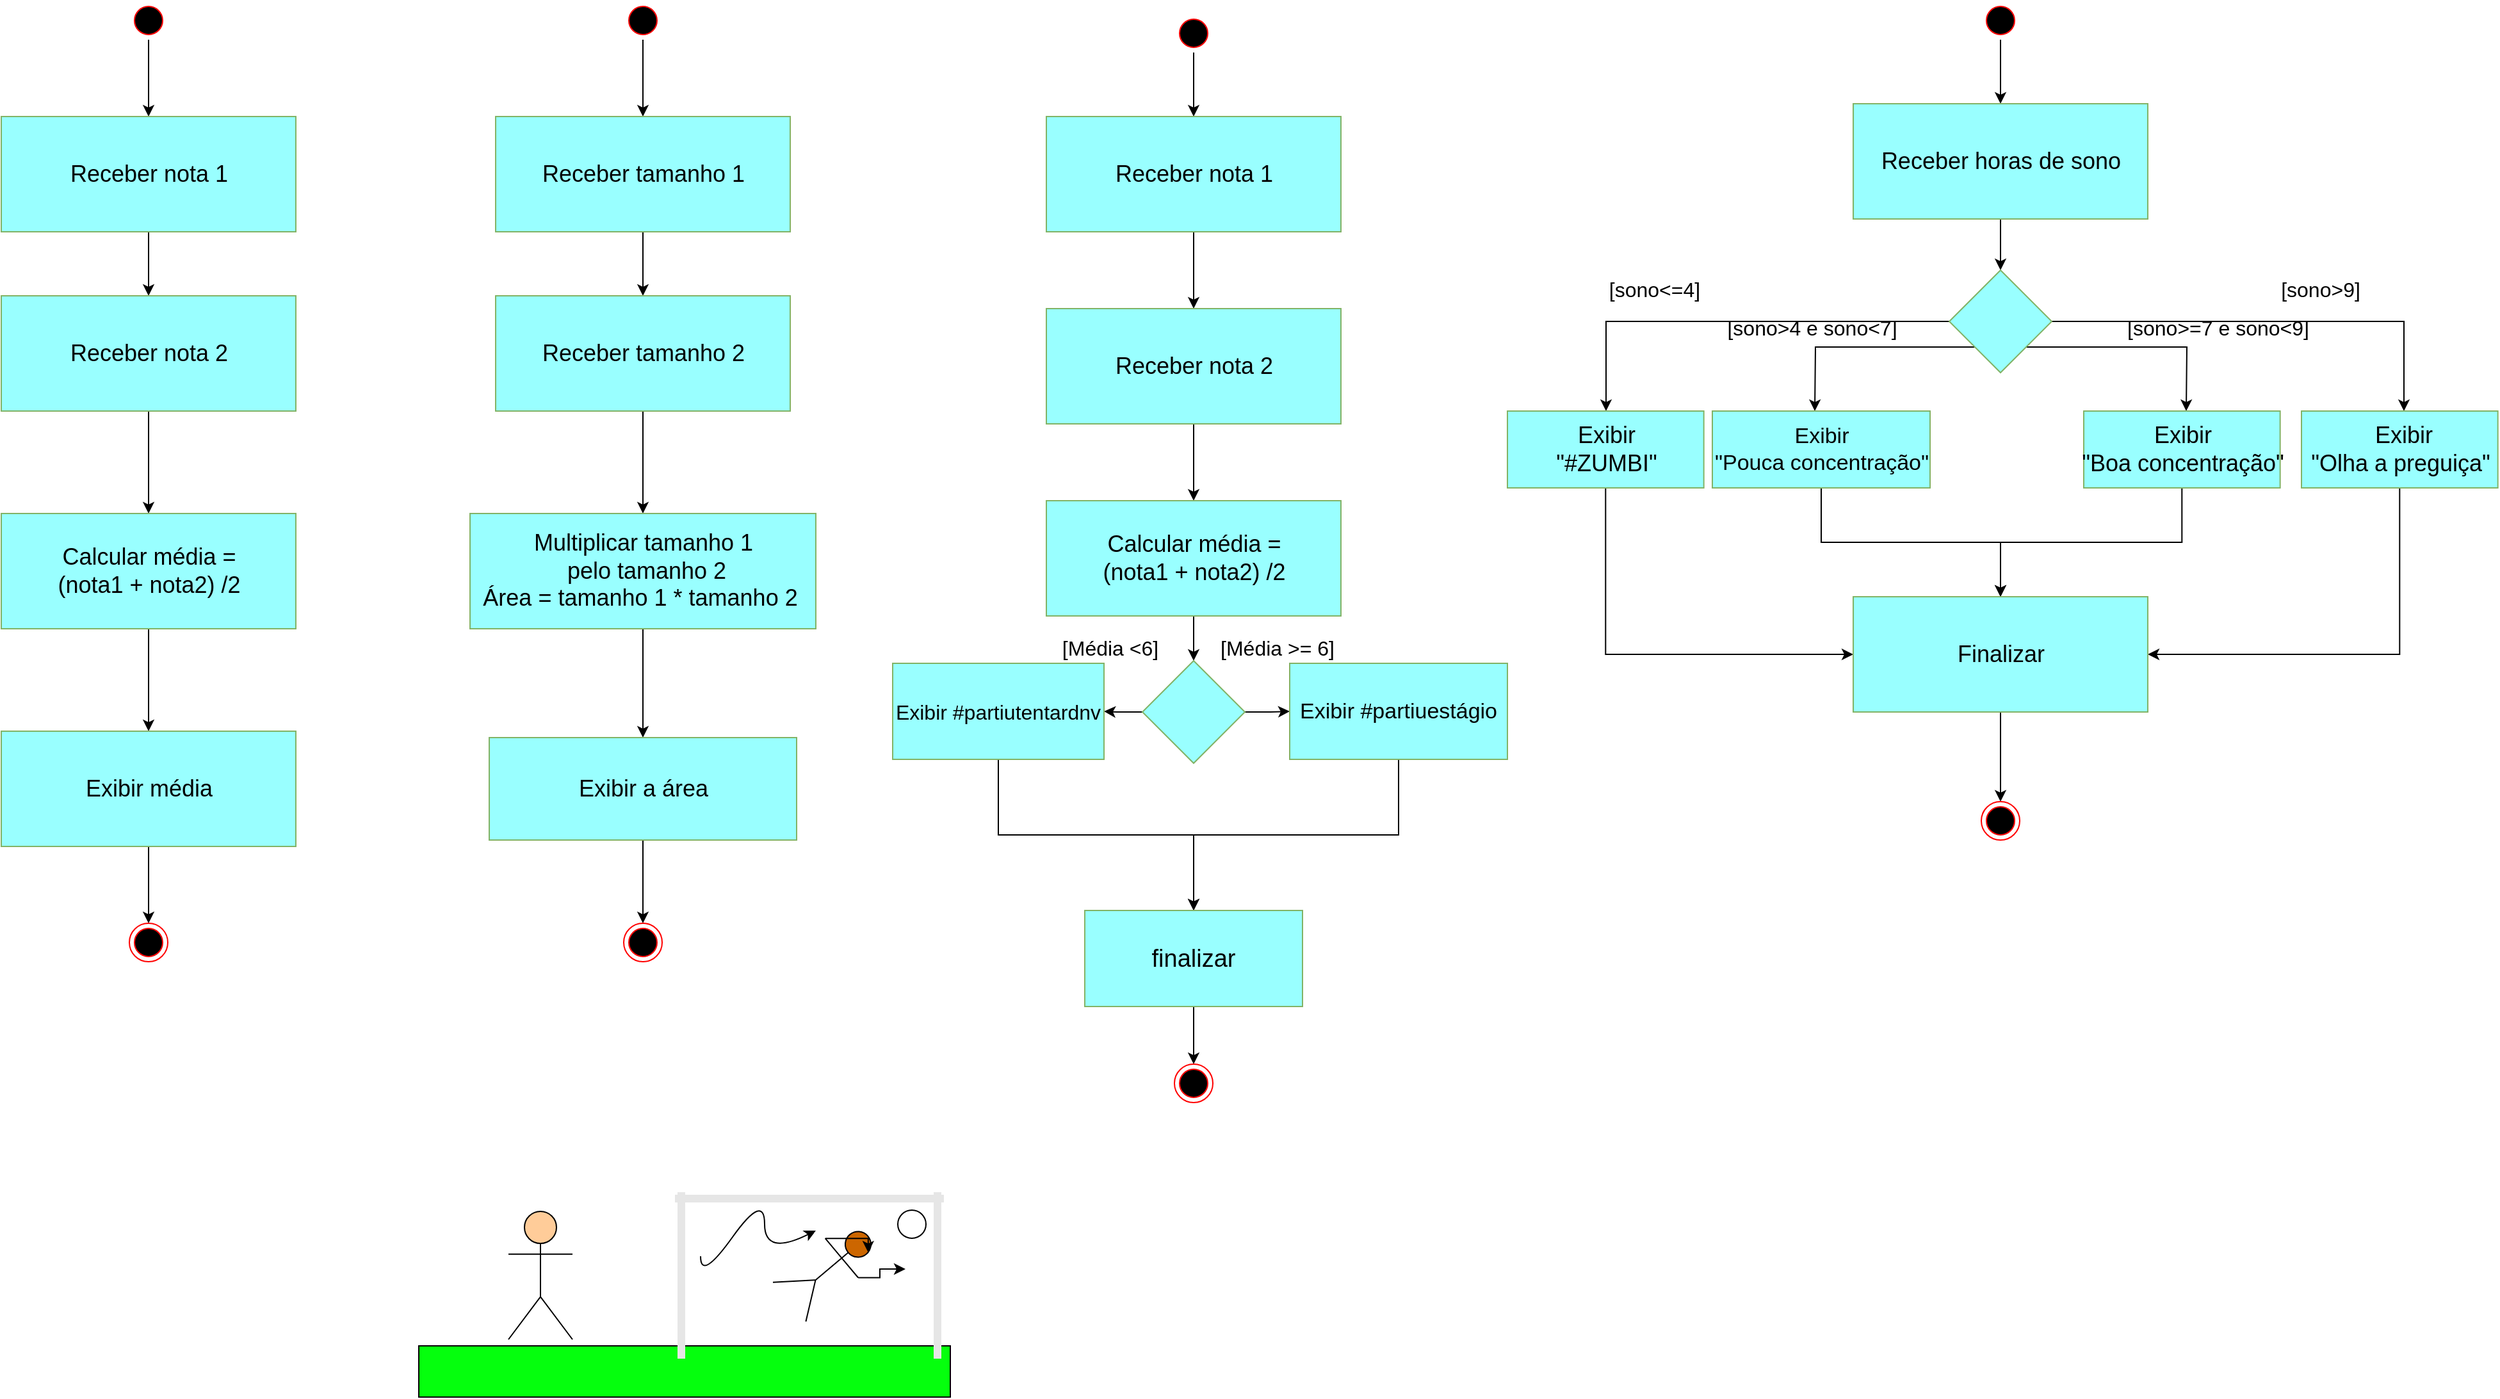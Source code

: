 <mxfile version="16.6.1" type="device"><diagram id="4fp-u2nFI8kiBPwdL-7i" name="Page-1"><mxGraphModel dx="2170" dy="1125" grid="1" gridSize="10" guides="1" tooltips="1" connect="1" arrows="1" fold="1" page="1" pageScale="1" pageWidth="827" pageHeight="1169" math="0" shadow="0"><root><mxCell id="0"/><mxCell id="1" parent="0"/><mxCell id="cFAhMuu45jO8dagFmO7F-39" value="" style="edgeStyle=orthogonalEdgeStyle;rounded=0;orthogonalLoop=1;jettySize=auto;html=1;fontSize=18;strokeColor=#000000;" edge="1" parent="1" source="cFAhMuu45jO8dagFmO7F-6" target="cFAhMuu45jO8dagFmO7F-8"><mxGeometry relative="1" as="geometry"/></mxCell><mxCell id="cFAhMuu45jO8dagFmO7F-6" value="" style="ellipse;html=1;shape=startState;fillColor=#000000;strokeColor=#ff0000;" vertex="1" parent="1"><mxGeometry x="384" y="30" width="30" height="30" as="geometry"/></mxCell><mxCell id="cFAhMuu45jO8dagFmO7F-15" value="" style="edgeStyle=orthogonalEdgeStyle;rounded=0;orthogonalLoop=1;jettySize=auto;html=1;fontSize=18;strokeColor=#000000;" edge="1" parent="1" source="cFAhMuu45jO8dagFmO7F-8" target="cFAhMuu45jO8dagFmO7F-14"><mxGeometry relative="1" as="geometry"/></mxCell><mxCell id="cFAhMuu45jO8dagFmO7F-8" value="&lt;font style=&quot;font-size: 18px&quot;&gt;Receber nota 1&lt;/font&gt;" style="html=1;fillColor=#99FFFF;strokeColor=#82b366;" vertex="1" parent="1"><mxGeometry x="284" y="120" width="230" height="90" as="geometry"/></mxCell><mxCell id="cFAhMuu45jO8dagFmO7F-19" value="" style="edgeStyle=orthogonalEdgeStyle;rounded=0;orthogonalLoop=1;jettySize=auto;html=1;fontSize=18;strokeColor=#000000;" edge="1" parent="1" source="cFAhMuu45jO8dagFmO7F-14" target="cFAhMuu45jO8dagFmO7F-18"><mxGeometry relative="1" as="geometry"/></mxCell><mxCell id="cFAhMuu45jO8dagFmO7F-14" value="&lt;font style=&quot;font-size: 18px&quot;&gt;Receber nota 2&lt;/font&gt;" style="html=1;fillColor=#99FFFF;strokeColor=#82b366;" vertex="1" parent="1"><mxGeometry x="284" y="260" width="230" height="90" as="geometry"/></mxCell><mxCell id="cFAhMuu45jO8dagFmO7F-21" value="" style="edgeStyle=orthogonalEdgeStyle;rounded=0;orthogonalLoop=1;jettySize=auto;html=1;fontSize=18;strokeColor=#000000;" edge="1" parent="1" source="cFAhMuu45jO8dagFmO7F-18" target="cFAhMuu45jO8dagFmO7F-20"><mxGeometry relative="1" as="geometry"/></mxCell><mxCell id="cFAhMuu45jO8dagFmO7F-18" value="&lt;font style=&quot;font-size: 18px&quot;&gt;Calcular média =&lt;br&gt;(nota1 + nota2) /2&lt;br&gt;&lt;/font&gt;" style="html=1;fillColor=#99FFFF;strokeColor=#82b366;" vertex="1" parent="1"><mxGeometry x="284" y="430" width="230" height="90" as="geometry"/></mxCell><mxCell id="cFAhMuu45jO8dagFmO7F-24" value="" style="edgeStyle=orthogonalEdgeStyle;rounded=0;orthogonalLoop=1;jettySize=auto;html=1;fontSize=18;strokeColor=#000000;" edge="1" parent="1" source="cFAhMuu45jO8dagFmO7F-20" target="cFAhMuu45jO8dagFmO7F-22"><mxGeometry relative="1" as="geometry"/></mxCell><mxCell id="cFAhMuu45jO8dagFmO7F-20" value="&lt;font style=&quot;font-size: 18px&quot;&gt;Exibir média&lt;br&gt;&lt;/font&gt;" style="html=1;fillColor=#99FFFF;strokeColor=#82b366;" vertex="1" parent="1"><mxGeometry x="284" y="600" width="230" height="90" as="geometry"/></mxCell><mxCell id="cFAhMuu45jO8dagFmO7F-22" value="" style="ellipse;html=1;shape=endState;fillColor=#000000;strokeColor=#ff0000;fontSize=18;" vertex="1" parent="1"><mxGeometry x="384" y="750" width="30" height="30" as="geometry"/></mxCell><mxCell id="cFAhMuu45jO8dagFmO7F-29" value="" style="edgeStyle=orthogonalEdgeStyle;rounded=0;orthogonalLoop=1;jettySize=auto;html=1;fontSize=18;strokeColor=#000000;" edge="1" parent="1" source="cFAhMuu45jO8dagFmO7F-26" target="cFAhMuu45jO8dagFmO7F-28"><mxGeometry relative="1" as="geometry"/></mxCell><mxCell id="cFAhMuu45jO8dagFmO7F-26" value="" style="ellipse;html=1;shape=startState;fillColor=#000000;strokeColor=#ff0000;fontSize=18;" vertex="1" parent="1"><mxGeometry x="770" y="30" width="30" height="30" as="geometry"/></mxCell><mxCell id="cFAhMuu45jO8dagFmO7F-31" value="" style="edgeStyle=orthogonalEdgeStyle;rounded=0;orthogonalLoop=1;jettySize=auto;html=1;fontSize=18;strokeColor=#000000;" edge="1" parent="1" source="cFAhMuu45jO8dagFmO7F-28" target="cFAhMuu45jO8dagFmO7F-30"><mxGeometry relative="1" as="geometry"/></mxCell><mxCell id="cFAhMuu45jO8dagFmO7F-28" value="&lt;font style=&quot;font-size: 18px&quot;&gt;Receber tamanho 1&lt;/font&gt;" style="html=1;fillColor=#99FFFF;strokeColor=#82b366;" vertex="1" parent="1"><mxGeometry x="670" y="120" width="230" height="90" as="geometry"/></mxCell><mxCell id="cFAhMuu45jO8dagFmO7F-33" value="" style="edgeStyle=orthogonalEdgeStyle;rounded=0;orthogonalLoop=1;jettySize=auto;html=1;fontSize=18;strokeColor=#000000;" edge="1" parent="1" source="cFAhMuu45jO8dagFmO7F-30" target="cFAhMuu45jO8dagFmO7F-32"><mxGeometry relative="1" as="geometry"/></mxCell><mxCell id="cFAhMuu45jO8dagFmO7F-30" value="&lt;font style=&quot;font-size: 18px&quot;&gt;Receber tamanho 2&lt;/font&gt;" style="html=1;fillColor=#99FFFF;strokeColor=#82b366;" vertex="1" parent="1"><mxGeometry x="670" y="260" width="230" height="90" as="geometry"/></mxCell><mxCell id="cFAhMuu45jO8dagFmO7F-36" value="" style="edgeStyle=orthogonalEdgeStyle;rounded=0;orthogonalLoop=1;jettySize=auto;html=1;fontSize=18;strokeColor=#000000;" edge="1" parent="1" source="cFAhMuu45jO8dagFmO7F-32" target="cFAhMuu45jO8dagFmO7F-35"><mxGeometry relative="1" as="geometry"/></mxCell><mxCell id="cFAhMuu45jO8dagFmO7F-32" value="&lt;font style=&quot;font-size: 18px&quot;&gt;Multiplicar tamanho 1&lt;br&gt;&amp;nbsp;pelo tamanho 2&lt;br&gt;Área = tamanho 1 * tamanho 2&amp;nbsp;&lt;br&gt;&lt;/font&gt;" style="html=1;fillColor=#99FFFF;strokeColor=#82b366;" vertex="1" parent="1"><mxGeometry x="650" y="430" width="270" height="90" as="geometry"/></mxCell><mxCell id="cFAhMuu45jO8dagFmO7F-38" value="" style="edgeStyle=orthogonalEdgeStyle;rounded=0;orthogonalLoop=1;jettySize=auto;html=1;fontSize=18;strokeColor=#000000;" edge="1" parent="1" source="cFAhMuu45jO8dagFmO7F-35" target="cFAhMuu45jO8dagFmO7F-37"><mxGeometry relative="1" as="geometry"/></mxCell><mxCell id="cFAhMuu45jO8dagFmO7F-35" value="&lt;font style=&quot;font-size: 18px&quot;&gt;Exibir a área&lt;br&gt;&lt;/font&gt;" style="html=1;fillColor=#99FFFF;strokeColor=#82b366;" vertex="1" parent="1"><mxGeometry x="665" y="605" width="240" height="80" as="geometry"/></mxCell><mxCell id="cFAhMuu45jO8dagFmO7F-37" value="" style="ellipse;html=1;shape=endState;fillColor=#000000;strokeColor=#ff0000;fontSize=18;" vertex="1" parent="1"><mxGeometry x="770" y="750" width="30" height="30" as="geometry"/></mxCell><mxCell id="cFAhMuu45jO8dagFmO7F-40" value="Actor" style="shape=umlActor;verticalLabelPosition=bottom;verticalAlign=top;html=1;fontSize=18;fillColor=#FFCC99;" vertex="1" parent="1"><mxGeometry x="680" y="975" width="50" height="100" as="geometry"/></mxCell><mxCell id="cFAhMuu45jO8dagFmO7F-41" value="" style="html=1;points=[];perimeter=orthogonalPerimeter;fontSize=18;fillColor=#05FF0D;" vertex="1" parent="1"><mxGeometry x="610" y="1080" width="415" height="40" as="geometry"/></mxCell><mxCell id="cFAhMuu45jO8dagFmO7F-50" value="" style="curved=1;endArrow=classic;html=1;rounded=0;fontSize=18;strokeColor=#000000;" edge="1" parent="1"><mxGeometry width="50" height="50" relative="1" as="geometry"><mxPoint x="830" y="1010" as="sourcePoint"/><mxPoint x="920" y="990" as="targetPoint"/><Array as="points"><mxPoint x="830" y="1030"/><mxPoint x="880" y="960"/><mxPoint x="880" y="1010"/></Array></mxGeometry></mxCell><mxCell id="cFAhMuu45jO8dagFmO7F-44" value="" style="shape=line;html=1;strokeWidth=6;strokeColor=#E6E6E6;fontSize=18;fillColor=#99FFFF;" vertex="1" parent="1"><mxGeometry x="810" y="960" width="210" height="10" as="geometry"/></mxCell><mxCell id="cFAhMuu45jO8dagFmO7F-60" value="" style="shape=line;html=1;strokeWidth=6;fontSize=18;rotation=90;fillColor=#000000;strokeColor=#E6E6E6;gradientColor=#000000;" vertex="1" parent="1"><mxGeometry x="950" y="1020" width="130" height="10" as="geometry"/></mxCell><mxCell id="cFAhMuu45jO8dagFmO7F-61" value="" style="shape=line;html=1;strokeWidth=6;strokeColor=#E6E6E6;fontSize=18;fillColor=#99FFFF;rotation=90;" vertex="1" parent="1"><mxGeometry x="750" y="1020" width="130" height="10" as="geometry"/></mxCell><mxCell id="cFAhMuu45jO8dagFmO7F-69" value="" style="edgeStyle=orthogonalEdgeStyle;rounded=0;orthogonalLoop=1;jettySize=auto;html=1;fontSize=18;strokeColor=#000000;" edge="1" parent="1" source="cFAhMuu45jO8dagFmO7F-62" target="cFAhMuu45jO8dagFmO7F-67"><mxGeometry relative="1" as="geometry"/></mxCell><mxCell id="cFAhMuu45jO8dagFmO7F-62" value="" style="ellipse;html=1;shape=startState;fillColor=#000000;strokeColor=#ff0000;fontSize=18;" vertex="1" parent="1"><mxGeometry x="1200" y="40" width="30" height="30" as="geometry"/></mxCell><mxCell id="cFAhMuu45jO8dagFmO7F-70" value="" style="edgeStyle=orthogonalEdgeStyle;rounded=0;orthogonalLoop=1;jettySize=auto;html=1;fontSize=18;strokeColor=#000000;" edge="1" parent="1" source="cFAhMuu45jO8dagFmO7F-67" target="cFAhMuu45jO8dagFmO7F-68"><mxGeometry relative="1" as="geometry"/></mxCell><mxCell id="cFAhMuu45jO8dagFmO7F-67" value="&lt;font style=&quot;font-size: 18px&quot;&gt;Receber nota 1&lt;/font&gt;" style="html=1;fillColor=#99FFFF;strokeColor=#82b366;" vertex="1" parent="1"><mxGeometry x="1100" y="120" width="230" height="90" as="geometry"/></mxCell><mxCell id="cFAhMuu45jO8dagFmO7F-72" value="" style="edgeStyle=orthogonalEdgeStyle;rounded=0;orthogonalLoop=1;jettySize=auto;html=1;fontSize=18;strokeColor=#000000;" edge="1" parent="1" source="cFAhMuu45jO8dagFmO7F-68" target="cFAhMuu45jO8dagFmO7F-71"><mxGeometry relative="1" as="geometry"/></mxCell><mxCell id="cFAhMuu45jO8dagFmO7F-68" value="&lt;font style=&quot;font-size: 18px&quot;&gt;Receber nota 2&lt;/font&gt;" style="html=1;fillColor=#99FFFF;strokeColor=#82b366;" vertex="1" parent="1"><mxGeometry x="1100" y="270" width="230" height="90" as="geometry"/></mxCell><mxCell id="cFAhMuu45jO8dagFmO7F-74" value="" style="edgeStyle=orthogonalEdgeStyle;rounded=0;orthogonalLoop=1;jettySize=auto;html=1;fontSize=18;strokeColor=#000000;" edge="1" parent="1" source="cFAhMuu45jO8dagFmO7F-71" target="cFAhMuu45jO8dagFmO7F-73"><mxGeometry relative="1" as="geometry"/></mxCell><mxCell id="cFAhMuu45jO8dagFmO7F-71" value="&lt;font style=&quot;font-size: 18px&quot;&gt;Calcular média =&lt;br&gt;(nota1 + nota2) /2&lt;br&gt;&lt;/font&gt;" style="html=1;fillColor=#99FFFF;strokeColor=#82b366;" vertex="1" parent="1"><mxGeometry x="1100" y="420" width="230" height="90" as="geometry"/></mxCell><mxCell id="cFAhMuu45jO8dagFmO7F-78" value="" style="edgeStyle=orthogonalEdgeStyle;rounded=0;orthogonalLoop=1;jettySize=auto;html=1;fontSize=18;strokeColor=#000000;" edge="1" parent="1" source="cFAhMuu45jO8dagFmO7F-73" target="cFAhMuu45jO8dagFmO7F-77"><mxGeometry relative="1" as="geometry"/></mxCell><mxCell id="cFAhMuu45jO8dagFmO7F-81" value="" style="edgeStyle=orthogonalEdgeStyle;rounded=0;orthogonalLoop=1;jettySize=auto;html=1;fontSize=18;strokeColor=#000000;" edge="1" parent="1" source="cFAhMuu45jO8dagFmO7F-73" target="cFAhMuu45jO8dagFmO7F-79"><mxGeometry relative="1" as="geometry"/></mxCell><mxCell id="cFAhMuu45jO8dagFmO7F-73" value="" style="rhombus;whiteSpace=wrap;html=1;fillColor=#99FFFF;strokeColor=#82b366;" vertex="1" parent="1"><mxGeometry x="1175" y="545" width="80" height="80" as="geometry"/></mxCell><mxCell id="cFAhMuu45jO8dagFmO7F-84" style="edgeStyle=orthogonalEdgeStyle;rounded=0;orthogonalLoop=1;jettySize=auto;html=1;fontSize=16;strokeColor=#000000;" edge="1" parent="1" source="cFAhMuu45jO8dagFmO7F-77" target="cFAhMuu45jO8dagFmO7F-82"><mxGeometry relative="1" as="geometry"/></mxCell><mxCell id="cFAhMuu45jO8dagFmO7F-77" value="&lt;font style=&quot;font-size: 16px&quot;&gt;Exibir #partiutentardnv&lt;/font&gt;" style="whiteSpace=wrap;html=1;fillColor=#99FFFF;strokeColor=#82b366;" vertex="1" parent="1"><mxGeometry x="980" y="547" width="165" height="75" as="geometry"/></mxCell><mxCell id="cFAhMuu45jO8dagFmO7F-83" value="" style="edgeStyle=orthogonalEdgeStyle;rounded=0;orthogonalLoop=1;jettySize=auto;html=1;fontSize=18;strokeColor=#000000;" edge="1" parent="1" source="cFAhMuu45jO8dagFmO7F-79" target="cFAhMuu45jO8dagFmO7F-82"><mxGeometry relative="1" as="geometry"/></mxCell><mxCell id="cFAhMuu45jO8dagFmO7F-79" value="&lt;font style=&quot;font-size: 17px&quot;&gt;Exibir #partiuestágio&lt;/font&gt;" style="whiteSpace=wrap;html=1;fillColor=#99FFFF;strokeColor=#82b366;" vertex="1" parent="1"><mxGeometry x="1290" y="547" width="170" height="75" as="geometry"/></mxCell><mxCell id="cFAhMuu45jO8dagFmO7F-97" value="" style="edgeStyle=orthogonalEdgeStyle;rounded=0;orthogonalLoop=1;jettySize=auto;html=1;fontSize=16;strokeColor=#000000;" edge="1" parent="1" source="cFAhMuu45jO8dagFmO7F-82" target="cFAhMuu45jO8dagFmO7F-96"><mxGeometry relative="1" as="geometry"/></mxCell><mxCell id="cFAhMuu45jO8dagFmO7F-82" value="&lt;font style=&quot;font-size: 19px&quot;&gt;finalizar&lt;/font&gt;" style="whiteSpace=wrap;html=1;fillColor=#99FFFF;strokeColor=#82b366;" vertex="1" parent="1"><mxGeometry x="1130" y="740" width="170" height="75" as="geometry"/></mxCell><mxCell id="cFAhMuu45jO8dagFmO7F-86" value="[Média &amp;lt;6]" style="text;html=1;strokeColor=none;fillColor=none;align=center;verticalAlign=middle;whiteSpace=wrap;rounded=0;fontSize=16;" vertex="1" parent="1"><mxGeometry x="1110" y="520" width="80" height="30" as="geometry"/></mxCell><mxCell id="cFAhMuu45jO8dagFmO7F-87" value="[Média &amp;gt;= 6]" style="text;html=1;strokeColor=none;fillColor=none;align=center;verticalAlign=middle;whiteSpace=wrap;rounded=0;fontSize=16;" vertex="1" parent="1"><mxGeometry x="1231" y="520" width="99" height="30" as="geometry"/></mxCell><mxCell id="cFAhMuu45jO8dagFmO7F-90" style="edgeStyle=orthogonalEdgeStyle;rounded=0;orthogonalLoop=1;jettySize=auto;html=1;exitX=1;exitY=0.333;exitDx=0;exitDy=0;exitPerimeter=0;fontSize=16;strokeColor=#000000;" edge="1" parent="1" source="cFAhMuu45jO8dagFmO7F-88"><mxGeometry relative="1" as="geometry"><mxPoint x="990" y="1020" as="targetPoint"/><Array as="points"><mxPoint x="970" y="1027"/><mxPoint x="970" y="1020"/></Array></mxGeometry></mxCell><mxCell id="cFAhMuu45jO8dagFmO7F-88" value="" style="shape=umlActor;verticalLabelPosition=bottom;verticalAlign=top;html=1;outlineConnect=0;fontSize=16;fillColor=#CC6600;rotation=50;" vertex="1" parent="1"><mxGeometry x="910" y="980" width="40" height="80" as="geometry"/></mxCell><mxCell id="cFAhMuu45jO8dagFmO7F-93" style="edgeStyle=orthogonalEdgeStyle;rounded=0;orthogonalLoop=1;jettySize=auto;html=1;exitX=0;exitY=0.333;exitDx=0;exitDy=0;exitPerimeter=0;entryX=0.75;entryY=0.1;entryDx=0;entryDy=0;entryPerimeter=0;fontSize=16;strokeColor=#000000;" edge="1" parent="1" source="cFAhMuu45jO8dagFmO7F-88" target="cFAhMuu45jO8dagFmO7F-88"><mxGeometry relative="1" as="geometry"/></mxCell><mxCell id="cFAhMuu45jO8dagFmO7F-96" value="" style="ellipse;html=1;shape=endState;fillColor=#000000;strokeColor=#ff0000;fontSize=16;" vertex="1" parent="1"><mxGeometry x="1200" y="860" width="30" height="30" as="geometry"/></mxCell><mxCell id="cFAhMuu45jO8dagFmO7F-101" value="" style="edgeStyle=orthogonalEdgeStyle;rounded=0;orthogonalLoop=1;jettySize=auto;html=1;fontSize=16;strokeColor=#000000;" edge="1" parent="1" source="cFAhMuu45jO8dagFmO7F-98" target="cFAhMuu45jO8dagFmO7F-100"><mxGeometry relative="1" as="geometry"/></mxCell><mxCell id="cFAhMuu45jO8dagFmO7F-98" value="" style="ellipse;html=1;shape=startState;fillColor=#000000;strokeColor=#ff0000;fontSize=16;" vertex="1" parent="1"><mxGeometry x="1830" y="30" width="30" height="30" as="geometry"/></mxCell><mxCell id="cFAhMuu45jO8dagFmO7F-103" value="" style="edgeStyle=orthogonalEdgeStyle;rounded=0;orthogonalLoop=1;jettySize=auto;html=1;fontSize=16;strokeColor=#000000;" edge="1" parent="1" source="cFAhMuu45jO8dagFmO7F-100" target="cFAhMuu45jO8dagFmO7F-102"><mxGeometry relative="1" as="geometry"/></mxCell><mxCell id="cFAhMuu45jO8dagFmO7F-100" value="&lt;font style=&quot;font-size: 18px&quot;&gt;Receber horas de sono&lt;/font&gt;" style="html=1;fillColor=#99FFFF;strokeColor=#82b366;" vertex="1" parent="1"><mxGeometry x="1730" y="110" width="230" height="90" as="geometry"/></mxCell><mxCell id="cFAhMuu45jO8dagFmO7F-104" style="edgeStyle=orthogonalEdgeStyle;rounded=0;orthogonalLoop=1;jettySize=auto;html=1;fontSize=16;strokeColor=#000000;" edge="1" parent="1" source="cFAhMuu45jO8dagFmO7F-102"><mxGeometry relative="1" as="geometry"><mxPoint x="2160" y="350" as="targetPoint"/><Array as="points"><mxPoint x="2020" y="280"/><mxPoint x="2020" y="280"/></Array></mxGeometry></mxCell><mxCell id="cFAhMuu45jO8dagFmO7F-105" style="edgeStyle=orthogonalEdgeStyle;rounded=0;orthogonalLoop=1;jettySize=auto;html=1;exitX=0;exitY=0.5;exitDx=0;exitDy=0;fontSize=16;strokeColor=#000000;" edge="1" parent="1" source="cFAhMuu45jO8dagFmO7F-102" target="cFAhMuu45jO8dagFmO7F-108"><mxGeometry relative="1" as="geometry"><mxPoint x="1540" y="310" as="targetPoint"/><Array as="points"><mxPoint x="1537" y="280"/></Array></mxGeometry></mxCell><mxCell id="cFAhMuu45jO8dagFmO7F-106" style="edgeStyle=orthogonalEdgeStyle;rounded=0;orthogonalLoop=1;jettySize=auto;html=1;exitX=0;exitY=1;exitDx=0;exitDy=0;fontSize=16;strokeColor=#000000;" edge="1" parent="1" source="cFAhMuu45jO8dagFmO7F-102"><mxGeometry relative="1" as="geometry"><mxPoint x="1700" y="350" as="targetPoint"/></mxGeometry></mxCell><mxCell id="cFAhMuu45jO8dagFmO7F-107" style="edgeStyle=orthogonalEdgeStyle;rounded=0;orthogonalLoop=1;jettySize=auto;html=1;exitX=1;exitY=1;exitDx=0;exitDy=0;fontSize=16;strokeColor=#000000;" edge="1" parent="1" source="cFAhMuu45jO8dagFmO7F-102"><mxGeometry relative="1" as="geometry"><mxPoint x="1990" y="350" as="targetPoint"/></mxGeometry></mxCell><mxCell id="cFAhMuu45jO8dagFmO7F-102" value="" style="rhombus;whiteSpace=wrap;html=1;fillColor=#99FFFF;strokeColor=#82b366;" vertex="1" parent="1"><mxGeometry x="1805" y="240" width="80" height="80" as="geometry"/></mxCell><mxCell id="cFAhMuu45jO8dagFmO7F-118" style="edgeStyle=orthogonalEdgeStyle;rounded=0;orthogonalLoop=1;jettySize=auto;html=1;fontSize=16;strokeColor=#000000;entryX=0;entryY=0.5;entryDx=0;entryDy=0;" edge="1" parent="1" source="cFAhMuu45jO8dagFmO7F-108" target="cFAhMuu45jO8dagFmO7F-114"><mxGeometry relative="1" as="geometry"><mxPoint x="1536.665" y="570" as="targetPoint"/><Array as="points"><mxPoint x="1537" y="540"/></Array></mxGeometry></mxCell><mxCell id="cFAhMuu45jO8dagFmO7F-108" value="&lt;font style=&quot;font-size: 18px&quot;&gt;Exibir&lt;br&gt;&quot;#ZUMBI&quot;&lt;/font&gt;&lt;span style=&quot;color: rgba(0 , 0 , 0 , 0) ; font-family: monospace ; font-size: 0px&quot;&gt;%3CmxGraphModel%3E%3Croot%3E%3CmxCell%20id%3D%220%22%2F%3E%3CmxCell%20id%3D%221%22%20parent%3D%220%22%2F%3E%3CmxCell%20id%3D%222%22%20value%3D%22%26lt%3Bfont%20style%3D%26quot%3Bfont-size%3A%2018px%26quot%3B%26gt%3BReceber%20horas%20de%20sono%26lt%3B%2Ffont%26gt%3B%22%20style%3D%22html%3D1%3BfillColor%3D%2399FFFF%3BstrokeColor%3D%2382b366%3B%22%20vertex%3D%221%22%20parent%3D%221%22%3E%3CmxGeometry%20x%3D%221730%22%20y%3D%22110%22%20width%3D%22230%22%20height%3D%2290%22%20as%3D%22geometry%22%2F%3E%3C%2FmxCell%3E%3C%2Froot%3E%3C%2FmxGraphModel%3E&lt;/span&gt;" style="html=1;fillColor=#99FFFF;strokeColor=#82b366;" vertex="1" parent="1"><mxGeometry x="1460" y="350" width="153.33" height="60" as="geometry"/></mxCell><mxCell id="cFAhMuu45jO8dagFmO7F-115" style="edgeStyle=orthogonalEdgeStyle;rounded=0;orthogonalLoop=1;jettySize=auto;html=1;entryX=0.5;entryY=0;entryDx=0;entryDy=0;fontSize=16;strokeColor=#000000;" edge="1" parent="1" source="cFAhMuu45jO8dagFmO7F-110" target="cFAhMuu45jO8dagFmO7F-114"><mxGeometry relative="1" as="geometry"/></mxCell><mxCell id="cFAhMuu45jO8dagFmO7F-110" value="&lt;font style=&quot;font-size: 17px&quot;&gt;Exibir&lt;br&gt;&quot;Pouca concentração&quot;&lt;/font&gt;" style="html=1;fillColor=#99FFFF;strokeColor=#82b366;" vertex="1" parent="1"><mxGeometry x="1620" y="350" width="170" height="60" as="geometry"/></mxCell><mxCell id="cFAhMuu45jO8dagFmO7F-116" style="edgeStyle=orthogonalEdgeStyle;rounded=0;orthogonalLoop=1;jettySize=auto;html=1;fontSize=16;strokeColor=#000000;" edge="1" parent="1" source="cFAhMuu45jO8dagFmO7F-112" target="cFAhMuu45jO8dagFmO7F-114"><mxGeometry relative="1" as="geometry"/></mxCell><mxCell id="cFAhMuu45jO8dagFmO7F-112" value="&lt;span style=&quot;font-size: 18px&quot;&gt;Exibir&lt;br&gt;&quot;Boa concentração&quot;&lt;/span&gt;" style="html=1;fillColor=#99FFFF;strokeColor=#82b366;" vertex="1" parent="1"><mxGeometry x="1910" y="350" width="153.33" height="60" as="geometry"/></mxCell><mxCell id="cFAhMuu45jO8dagFmO7F-117" style="edgeStyle=orthogonalEdgeStyle;rounded=0;orthogonalLoop=1;jettySize=auto;html=1;fontSize=16;strokeColor=#000000;entryX=1;entryY=0.5;entryDx=0;entryDy=0;" edge="1" parent="1" source="cFAhMuu45jO8dagFmO7F-113" target="cFAhMuu45jO8dagFmO7F-114"><mxGeometry relative="1" as="geometry"><mxPoint x="2157" y="550" as="targetPoint"/><Array as="points"><mxPoint x="2157" y="540"/></Array></mxGeometry></mxCell><mxCell id="cFAhMuu45jO8dagFmO7F-113" value="&lt;span style=&quot;font-size: 18px&quot;&gt;&amp;nbsp;Exibir &lt;br&gt;&quot;Olha a preguiça&quot;&lt;/span&gt;" style="html=1;fillColor=#99FFFF;strokeColor=#82b366;" vertex="1" parent="1"><mxGeometry x="2080" y="350" width="153.33" height="60" as="geometry"/></mxCell><mxCell id="cFAhMuu45jO8dagFmO7F-131" style="edgeStyle=orthogonalEdgeStyle;rounded=0;orthogonalLoop=1;jettySize=auto;html=1;entryX=0.5;entryY=0;entryDx=0;entryDy=0;fontSize=16;strokeColor=#000000;" edge="1" parent="1" source="cFAhMuu45jO8dagFmO7F-114" target="cFAhMuu45jO8dagFmO7F-130"><mxGeometry relative="1" as="geometry"/></mxCell><mxCell id="cFAhMuu45jO8dagFmO7F-114" value="&lt;span style=&quot;font-size: 18px&quot;&gt;Finalizar&lt;/span&gt;" style="html=1;fillColor=#99FFFF;strokeColor=#82b366;" vertex="1" parent="1"><mxGeometry x="1730" y="495" width="230" height="90" as="geometry"/></mxCell><mxCell id="cFAhMuu45jO8dagFmO7F-123" value="[sono&amp;lt;=4]" style="text;html=1;strokeColor=none;fillColor=none;align=center;verticalAlign=middle;whiteSpace=wrap;rounded=0;fontSize=16;" vertex="1" parent="1"><mxGeometry x="1520" y="240" width="110" height="30" as="geometry"/></mxCell><mxCell id="cFAhMuu45jO8dagFmO7F-124" value="[sono&amp;gt;4 e sono&amp;lt;7]" style="text;html=1;strokeColor=none;fillColor=none;align=center;verticalAlign=middle;whiteSpace=wrap;rounded=0;fontSize=16;" vertex="1" parent="1"><mxGeometry x="1613.33" y="270" width="170" height="30" as="geometry"/></mxCell><mxCell id="cFAhMuu45jO8dagFmO7F-126" value="[sono&amp;gt;=7 e sono&amp;lt;9]" style="text;html=1;strokeColor=none;fillColor=none;align=center;verticalAlign=middle;whiteSpace=wrap;rounded=0;fontSize=16;" vertex="1" parent="1"><mxGeometry x="1930" y="270" width="170" height="30" as="geometry"/></mxCell><mxCell id="cFAhMuu45jO8dagFmO7F-129" value="[sono&amp;gt;9]" style="text;html=1;strokeColor=none;fillColor=none;align=center;verticalAlign=middle;whiteSpace=wrap;rounded=0;fontSize=16;" vertex="1" parent="1"><mxGeometry x="2010" y="240" width="170" height="30" as="geometry"/></mxCell><mxCell id="cFAhMuu45jO8dagFmO7F-130" value="" style="ellipse;html=1;shape=endState;fillColor=#000000;strokeColor=#ff0000;fontSize=16;" vertex="1" parent="1"><mxGeometry x="1830" y="655" width="30" height="30" as="geometry"/></mxCell><mxCell id="cFAhMuu45jO8dagFmO7F-134" value="" style="ellipse;html=1;shape=startState;fillColor=#FFFFFF;strokeColor=#000000;fontSize=16;" vertex="1" parent="1"><mxGeometry x="980" y="970" width="30" height="30" as="geometry"/></mxCell></root></mxGraphModel></diagram></mxfile>